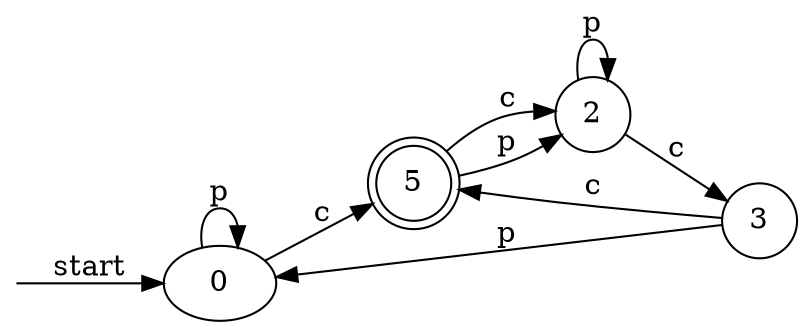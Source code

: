 digraph dfa {
    rankdir = LR;
    __start [style = invis, shape = point];
    __start -> "0" [ label = "start" ];
    node [shape = doublecircle]; "5"
    node [shape = circle];
    "0" -> "5" [ label = "c" ];
    "0" -> "0" [ label = "p" ];
    "2" -> "3" [ label = "c" ];
    "2" -> "2" [ label = "p" ];
    "3" -> "5" [ label = "c" ];
    "3" -> "0" [ label = "p" ];
    "5" -> "2" [ label = "c" ];
    "5" -> "2" [ label = "p" ];
}
